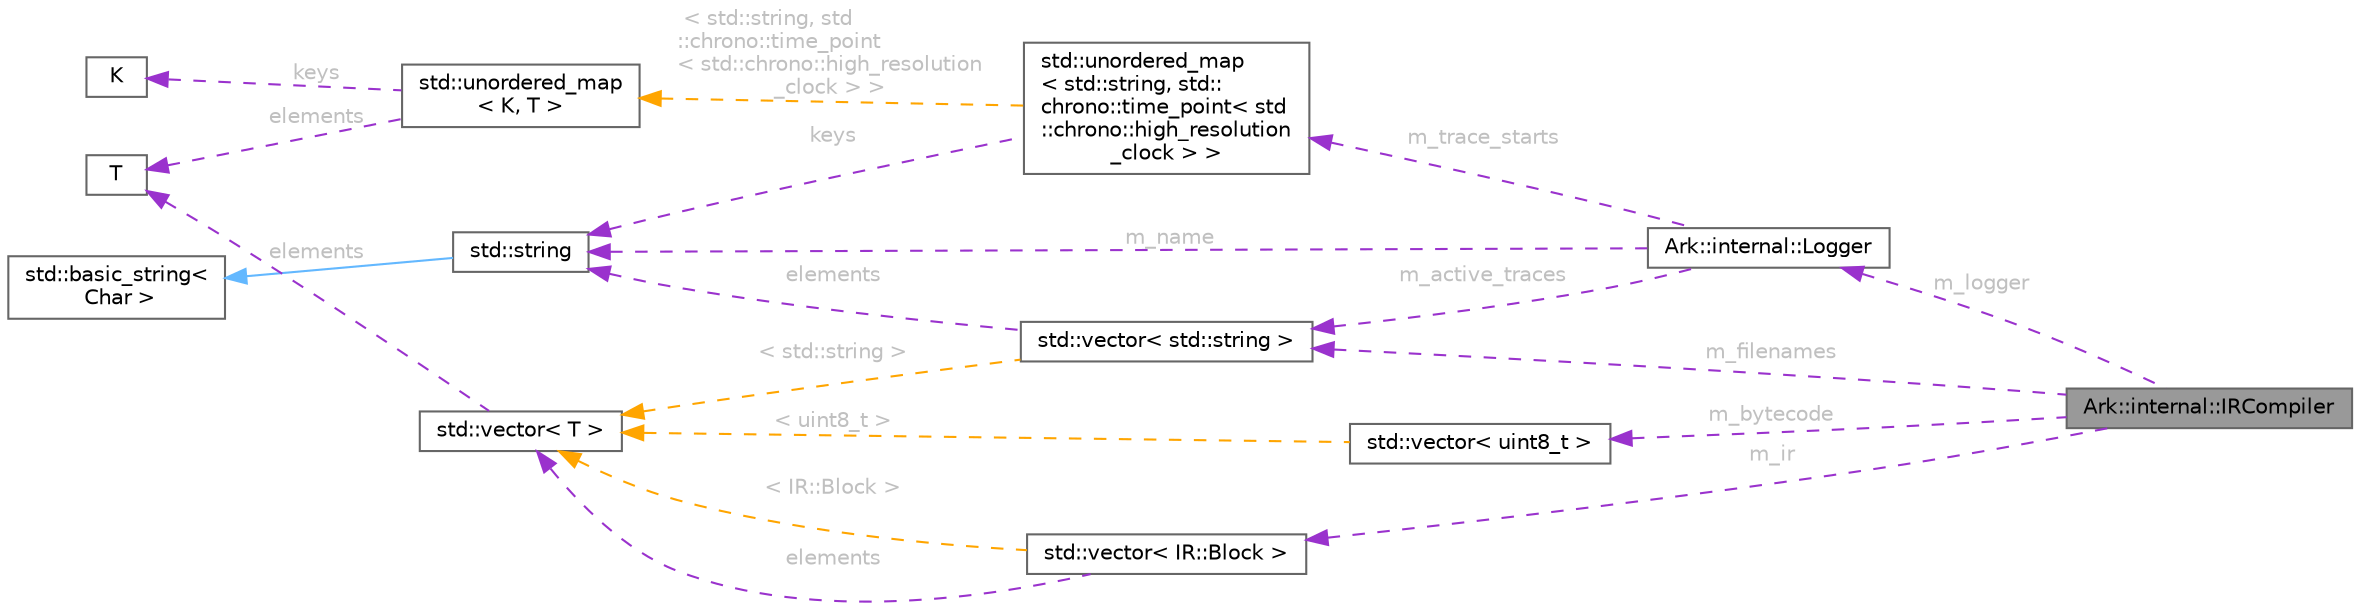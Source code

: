 digraph "Ark::internal::IRCompiler"
{
 // INTERACTIVE_SVG=YES
 // LATEX_PDF_SIZE
  bgcolor="transparent";
  edge [fontname=Helvetica,fontsize=10,labelfontname=Helvetica,labelfontsize=10];
  node [fontname=Helvetica,fontsize=10,shape=box,height=0.2,width=0.4];
  rankdir="LR";
  Node1 [id="Node000001",label="Ark::internal::IRCompiler",height=0.2,width=0.4,color="gray40", fillcolor="grey60", style="filled", fontcolor="black",tooltip=" "];
  Node2 -> Node1 [id="edge1_Node000001_Node000002",dir="back",color="darkorchid3",style="dashed",tooltip=" ",label=" m_logger",fontcolor="grey" ];
  Node2 [id="Node000002",label="Ark::internal::Logger",height=0.2,width=0.4,color="gray40", fillcolor="white", style="filled",URL="$d6/d2f/classArk_1_1internal_1_1Logger.html",tooltip=" "];
  Node3 -> Node2 [id="edge2_Node000002_Node000003",dir="back",color="darkorchid3",style="dashed",tooltip=" ",label=" m_name",fontcolor="grey" ];
  Node3 [id="Node000003",label="std::string",height=0.2,width=0.4,color="gray40", fillcolor="white", style="filled",tooltip=" "];
  Node4 -> Node3 [id="edge3_Node000003_Node000004",dir="back",color="steelblue1",style="solid",tooltip=" "];
  Node4 [id="Node000004",label="std::basic_string\<\l Char \>",height=0.2,width=0.4,color="gray40", fillcolor="white", style="filled",tooltip=" "];
  Node5 -> Node2 [id="edge4_Node000002_Node000005",dir="back",color="darkorchid3",style="dashed",tooltip=" ",label=" m_trace_starts",fontcolor="grey" ];
  Node5 [id="Node000005",label="std::unordered_map\l\< std::string, std::\lchrono::time_point\< std\l::chrono::high_resolution\l_clock \> \>",height=0.2,width=0.4,color="gray40", fillcolor="white", style="filled",tooltip=" "];
  Node3 -> Node5 [id="edge5_Node000005_Node000003",dir="back",color="darkorchid3",style="dashed",tooltip=" ",label=" keys",fontcolor="grey" ];
  Node6 -> Node5 [id="edge6_Node000005_Node000006",dir="back",color="orange",style="dashed",tooltip=" ",label=" \< std::string, std\l::chrono::time_point\l\< std::chrono::high_resolution\l_clock \> \>",fontcolor="grey" ];
  Node6 [id="Node000006",label="std::unordered_map\l\< K, T \>",height=0.2,width=0.4,color="gray40", fillcolor="white", style="filled",tooltip=" "];
  Node7 -> Node6 [id="edge7_Node000006_Node000007",dir="back",color="darkorchid3",style="dashed",tooltip=" ",label=" keys",fontcolor="grey" ];
  Node7 [id="Node000007",label="K",height=0.2,width=0.4,color="gray40", fillcolor="white", style="filled",tooltip=" "];
  Node8 -> Node6 [id="edge8_Node000006_Node000008",dir="back",color="darkorchid3",style="dashed",tooltip=" ",label=" elements",fontcolor="grey" ];
  Node8 [id="Node000008",label="T",height=0.2,width=0.4,color="gray40", fillcolor="white", style="filled",tooltip=" "];
  Node9 -> Node2 [id="edge9_Node000002_Node000009",dir="back",color="darkorchid3",style="dashed",tooltip=" ",label=" m_active_traces",fontcolor="grey" ];
  Node9 [id="Node000009",label="std::vector\< std::string \>",height=0.2,width=0.4,color="gray40", fillcolor="white", style="filled",tooltip=" "];
  Node3 -> Node9 [id="edge10_Node000009_Node000003",dir="back",color="darkorchid3",style="dashed",tooltip=" ",label=" elements",fontcolor="grey" ];
  Node10 -> Node9 [id="edge11_Node000009_Node000010",dir="back",color="orange",style="dashed",tooltip=" ",label=" \< std::string \>",fontcolor="grey" ];
  Node10 [id="Node000010",label="std::vector\< T \>",height=0.2,width=0.4,color="gray40", fillcolor="white", style="filled",tooltip=" "];
  Node8 -> Node10 [id="edge12_Node000010_Node000008",dir="back",color="darkorchid3",style="dashed",tooltip=" ",label=" elements",fontcolor="grey" ];
  Node11 -> Node1 [id="edge13_Node000001_Node000011",dir="back",color="darkorchid3",style="dashed",tooltip=" ",label=" m_bytecode",fontcolor="grey" ];
  Node11 [id="Node000011",label="std::vector\< uint8_t \>",height=0.2,width=0.4,color="gray40", fillcolor="white", style="filled",tooltip=" "];
  Node10 -> Node11 [id="edge14_Node000011_Node000010",dir="back",color="orange",style="dashed",tooltip=" ",label=" \< uint8_t \>",fontcolor="grey" ];
  Node12 -> Node1 [id="edge15_Node000001_Node000012",dir="back",color="darkorchid3",style="dashed",tooltip=" ",label=" m_ir",fontcolor="grey" ];
  Node12 [id="Node000012",label="std::vector\< IR::Block \>",height=0.2,width=0.4,color="gray40", fillcolor="white", style="filled",tooltip=" "];
  Node10 -> Node12 [id="edge16_Node000012_Node000010",dir="back",color="darkorchid3",style="dashed",tooltip=" ",label=" elements",fontcolor="grey" ];
  Node10 -> Node12 [id="edge17_Node000012_Node000010",dir="back",color="orange",style="dashed",tooltip=" ",label=" \< IR::Block \>",fontcolor="grey" ];
  Node9 -> Node1 [id="edge18_Node000001_Node000009",dir="back",color="darkorchid3",style="dashed",tooltip=" ",label=" m_filenames",fontcolor="grey" ];
}
